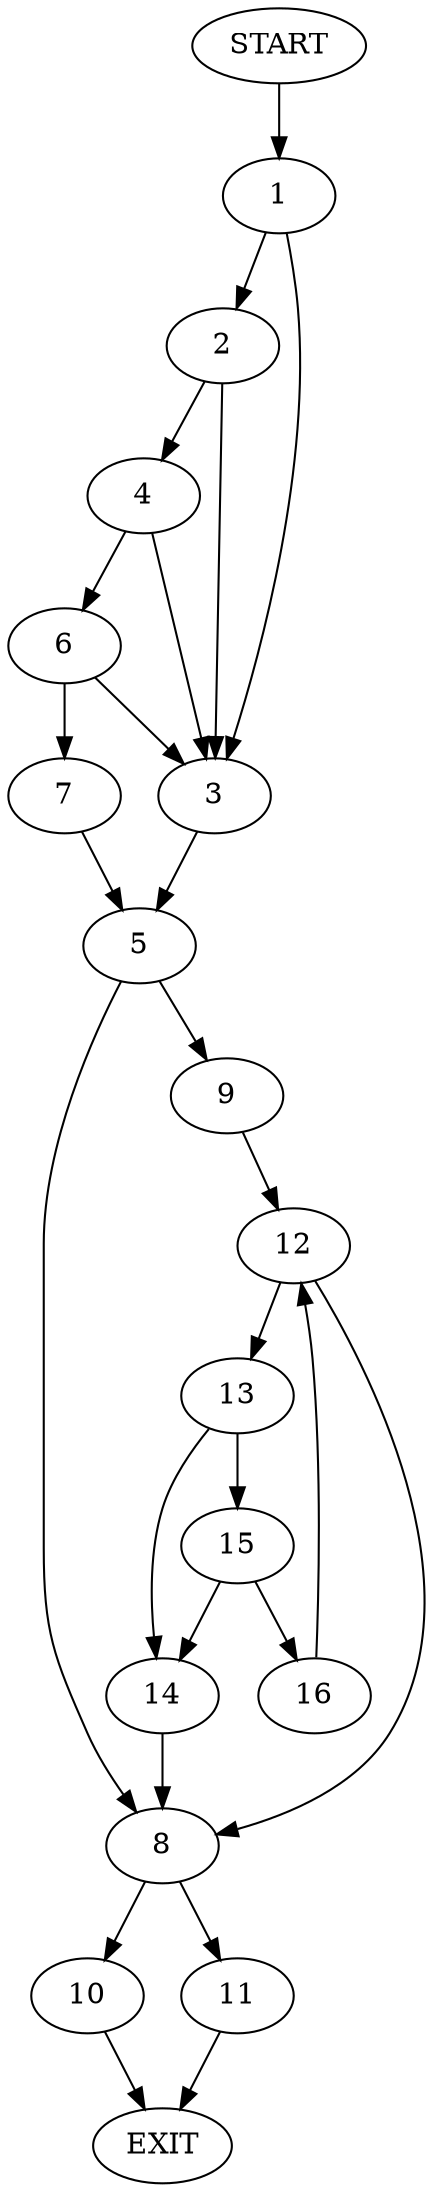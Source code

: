 digraph {
0 [label="START"]
17 [label="EXIT"]
0 -> 1
1 -> 2
1 -> 3
2 -> 4
2 -> 3
3 -> 5
4 -> 6
4 -> 3
6 -> 7
6 -> 3
7 -> 5
5 -> 8
5 -> 9
8 -> 10
8 -> 11
9 -> 12
12 -> 8
12 -> 13
13 -> 14
13 -> 15
15 -> 16
15 -> 14
14 -> 8
16 -> 12
11 -> 17
10 -> 17
}
